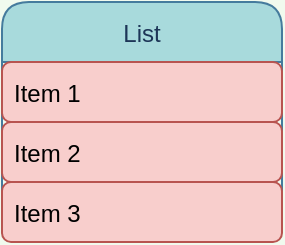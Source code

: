 <mxfile version="16.0.0" type="github">
  <diagram id="76-Z5J_hO1XvjAIdn8TQ" name="Page-1">
    <mxGraphModel dx="1102" dy="614" grid="1" gridSize="10" guides="1" tooltips="1" connect="1" arrows="1" fold="1" page="1" pageScale="1" pageWidth="850" pageHeight="1100" background="#F1FAEE" math="0" shadow="0">
      <root>
        <mxCell id="0" />
        <mxCell id="1" parent="0" />
        <mxCell id="kFZeInZ5YXrBo36wIZL7-1" value="List" style="swimlane;fontStyle=0;childLayout=stackLayout;horizontal=1;startSize=30;horizontalStack=0;resizeParent=1;resizeParentMax=0;resizeLast=0;collapsible=1;marginBottom=0;rounded=1;fontColor=#1D3557;strokeColor=#457B9D;fillColor=#A8DADC;" vertex="1" parent="1">
          <mxGeometry x="100" y="70" width="140" height="120" as="geometry" />
        </mxCell>
        <mxCell id="kFZeInZ5YXrBo36wIZL7-2" value="Item 1" style="text;strokeColor=#b85450;fillColor=#f8cecc;align=left;verticalAlign=middle;spacingLeft=4;spacingRight=4;overflow=hidden;points=[[0,0.5],[1,0.5]];portConstraint=eastwest;rotatable=0;rounded=1;" vertex="1" parent="kFZeInZ5YXrBo36wIZL7-1">
          <mxGeometry y="30" width="140" height="30" as="geometry" />
        </mxCell>
        <mxCell id="kFZeInZ5YXrBo36wIZL7-3" value="Item 2" style="text;strokeColor=#b85450;fillColor=#f8cecc;align=left;verticalAlign=middle;spacingLeft=4;spacingRight=4;overflow=hidden;points=[[0,0.5],[1,0.5]];portConstraint=eastwest;rotatable=0;rounded=1;" vertex="1" parent="kFZeInZ5YXrBo36wIZL7-1">
          <mxGeometry y="60" width="140" height="30" as="geometry" />
        </mxCell>
        <mxCell id="kFZeInZ5YXrBo36wIZL7-4" value="Item 3" style="text;strokeColor=#b85450;fillColor=#f8cecc;align=left;verticalAlign=middle;spacingLeft=4;spacingRight=4;overflow=hidden;points=[[0,0.5],[1,0.5]];portConstraint=eastwest;rotatable=0;rounded=1;" vertex="1" parent="kFZeInZ5YXrBo36wIZL7-1">
          <mxGeometry y="90" width="140" height="30" as="geometry" />
        </mxCell>
      </root>
    </mxGraphModel>
  </diagram>
</mxfile>

